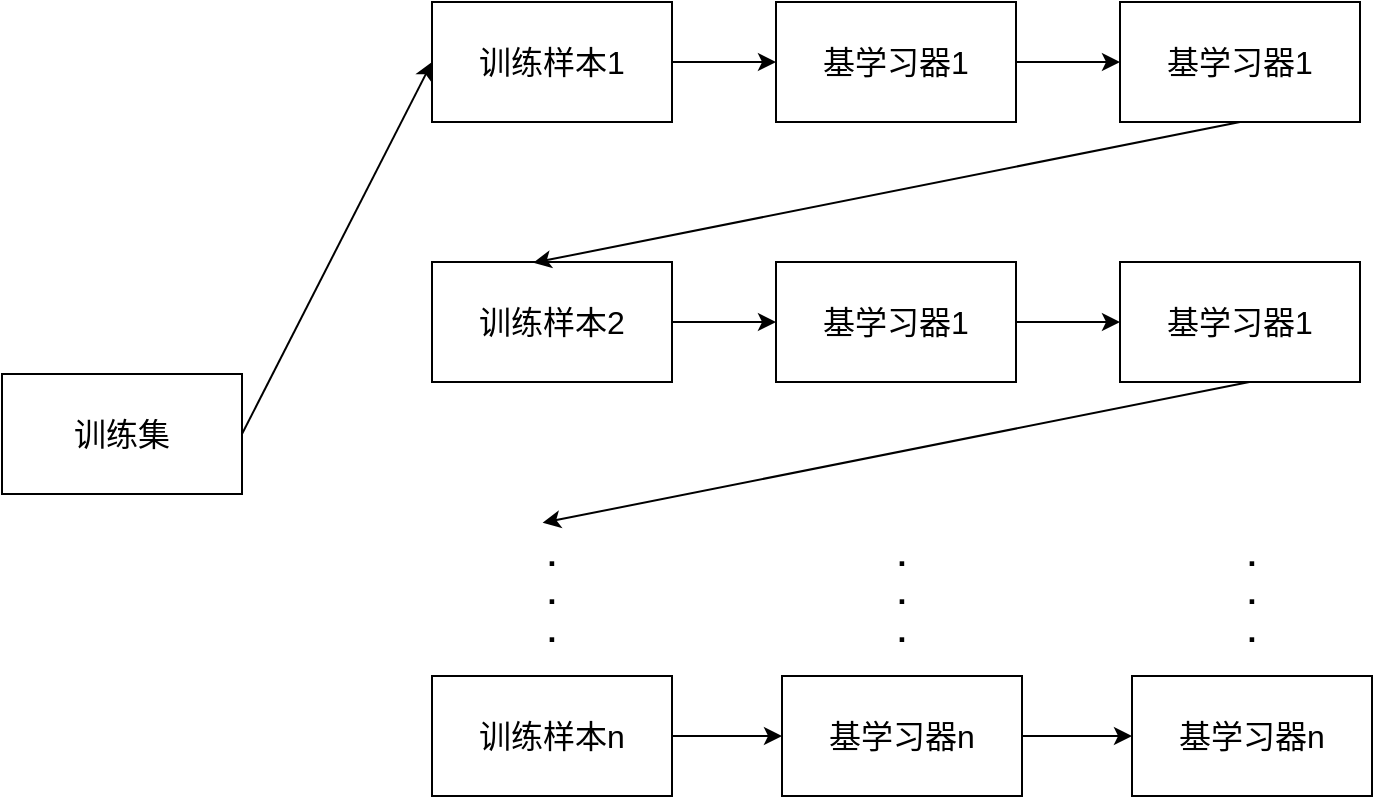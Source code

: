 <mxfile version="17.2.1" type="github">
  <diagram id="1vIonlbrvvaMYxb8ywdW" name="Page-1">
    <mxGraphModel dx="1038" dy="547" grid="0" gridSize="10" guides="1" tooltips="1" connect="1" arrows="1" fold="1" page="1" pageScale="1" pageWidth="827" pageHeight="1169" math="0" shadow="0">
      <root>
        <mxCell id="0" />
        <mxCell id="1" parent="0" />
        <mxCell id="P3XIkEq_9gRFq2ob-cjj-1" value="训练集" style="rounded=0;whiteSpace=wrap;html=1;fontSize=16;" vertex="1" parent="1">
          <mxGeometry x="34" y="241" width="120" height="60" as="geometry" />
        </mxCell>
        <mxCell id="P3XIkEq_9gRFq2ob-cjj-9" value="" style="edgeStyle=orthogonalEdgeStyle;rounded=0;orthogonalLoop=1;jettySize=auto;html=1;fontSize=16;" edge="1" parent="1" source="P3XIkEq_9gRFq2ob-cjj-6" target="P3XIkEq_9gRFq2ob-cjj-7">
          <mxGeometry relative="1" as="geometry" />
        </mxCell>
        <mxCell id="P3XIkEq_9gRFq2ob-cjj-6" value="训练样本1" style="rounded=0;whiteSpace=wrap;html=1;fontSize=16;" vertex="1" parent="1">
          <mxGeometry x="249" y="55" width="120" height="60" as="geometry" />
        </mxCell>
        <mxCell id="P3XIkEq_9gRFq2ob-cjj-12" value="" style="edgeStyle=orthogonalEdgeStyle;rounded=0;orthogonalLoop=1;jettySize=auto;html=1;fontSize=16;" edge="1" parent="1" source="P3XIkEq_9gRFq2ob-cjj-7" target="P3XIkEq_9gRFq2ob-cjj-11">
          <mxGeometry relative="1" as="geometry" />
        </mxCell>
        <mxCell id="P3XIkEq_9gRFq2ob-cjj-7" value="基学习器1" style="rounded=0;whiteSpace=wrap;html=1;fontSize=16;" vertex="1" parent="1">
          <mxGeometry x="421" y="55" width="120" height="60" as="geometry" />
        </mxCell>
        <mxCell id="P3XIkEq_9gRFq2ob-cjj-17" value="" style="edgeStyle=orthogonalEdgeStyle;rounded=0;orthogonalLoop=1;jettySize=auto;html=1;fontSize=16;" edge="1" parent="1" source="P3XIkEq_9gRFq2ob-cjj-10" target="P3XIkEq_9gRFq2ob-cjj-16">
          <mxGeometry relative="1" as="geometry" />
        </mxCell>
        <mxCell id="P3XIkEq_9gRFq2ob-cjj-10" value="训练样本2" style="rounded=0;whiteSpace=wrap;html=1;fontSize=16;" vertex="1" parent="1">
          <mxGeometry x="249" y="185" width="120" height="60" as="geometry" />
        </mxCell>
        <mxCell id="P3XIkEq_9gRFq2ob-cjj-11" value="基学习器1" style="rounded=0;whiteSpace=wrap;html=1;fontSize=16;" vertex="1" parent="1">
          <mxGeometry x="593" y="55" width="120" height="60" as="geometry" />
        </mxCell>
        <mxCell id="P3XIkEq_9gRFq2ob-cjj-19" value="" style="edgeStyle=orthogonalEdgeStyle;rounded=0;orthogonalLoop=1;jettySize=auto;html=1;fontSize=16;" edge="1" parent="1" source="P3XIkEq_9gRFq2ob-cjj-16" target="P3XIkEq_9gRFq2ob-cjj-18">
          <mxGeometry relative="1" as="geometry" />
        </mxCell>
        <mxCell id="P3XIkEq_9gRFq2ob-cjj-16" value="基学习器1" style="rounded=0;whiteSpace=wrap;html=1;fontSize=16;" vertex="1" parent="1">
          <mxGeometry x="421" y="185" width="120" height="60" as="geometry" />
        </mxCell>
        <mxCell id="P3XIkEq_9gRFq2ob-cjj-18" value="基学习器1" style="rounded=0;whiteSpace=wrap;html=1;fontSize=16;" vertex="1" parent="1">
          <mxGeometry x="593" y="185" width="120" height="60" as="geometry" />
        </mxCell>
        <mxCell id="P3XIkEq_9gRFq2ob-cjj-25" value="" style="edgeStyle=orthogonalEdgeStyle;rounded=0;orthogonalLoop=1;jettySize=auto;html=1;fontSize=16;" edge="1" parent="1" source="P3XIkEq_9gRFq2ob-cjj-20" target="P3XIkEq_9gRFq2ob-cjj-24">
          <mxGeometry relative="1" as="geometry" />
        </mxCell>
        <mxCell id="P3XIkEq_9gRFq2ob-cjj-20" value="训练样本n" style="rounded=0;whiteSpace=wrap;html=1;fontSize=16;" vertex="1" parent="1">
          <mxGeometry x="249" y="392" width="120" height="60" as="geometry" />
        </mxCell>
        <mxCell id="P3XIkEq_9gRFq2ob-cjj-22" value="" style="endArrow=classic;html=1;rounded=0;fontSize=16;exitX=0.5;exitY=1;exitDx=0;exitDy=0;entryX=0.422;entryY=0.007;entryDx=0;entryDy=0;entryPerimeter=0;" edge="1" parent="1" source="P3XIkEq_9gRFq2ob-cjj-11" target="P3XIkEq_9gRFq2ob-cjj-10">
          <mxGeometry width="50" height="50" relative="1" as="geometry">
            <mxPoint x="387" y="310" as="sourcePoint" />
            <mxPoint x="437" y="257" as="targetPoint" />
          </mxGeometry>
        </mxCell>
        <mxCell id="P3XIkEq_9gRFq2ob-cjj-23" value="" style="endArrow=classic;html=1;rounded=0;fontSize=16;exitX=1;exitY=0.5;exitDx=0;exitDy=0;entryX=0;entryY=0.5;entryDx=0;entryDy=0;" edge="1" parent="1" source="P3XIkEq_9gRFq2ob-cjj-1" target="P3XIkEq_9gRFq2ob-cjj-6">
          <mxGeometry width="50" height="50" relative="1" as="geometry">
            <mxPoint x="387" y="307" as="sourcePoint" />
            <mxPoint x="437" y="257" as="targetPoint" />
          </mxGeometry>
        </mxCell>
        <mxCell id="P3XIkEq_9gRFq2ob-cjj-30" value="" style="edgeStyle=orthogonalEdgeStyle;rounded=0;orthogonalLoop=1;jettySize=auto;html=1;fontSize=16;" edge="1" parent="1" source="P3XIkEq_9gRFq2ob-cjj-24" target="P3XIkEq_9gRFq2ob-cjj-29">
          <mxGeometry relative="1" as="geometry" />
        </mxCell>
        <mxCell id="P3XIkEq_9gRFq2ob-cjj-24" value="基学习器n" style="rounded=0;whiteSpace=wrap;html=1;fontSize=16;" vertex="1" parent="1">
          <mxGeometry x="424" y="392" width="120" height="60" as="geometry" />
        </mxCell>
        <mxCell id="P3XIkEq_9gRFq2ob-cjj-26" value="" style="endArrow=classic;html=1;rounded=0;fontSize=16;exitX=0.5;exitY=1;exitDx=0;exitDy=0;entryX=0.422;entryY=0.007;entryDx=0;entryDy=0;entryPerimeter=0;" edge="1" parent="1">
          <mxGeometry width="50" height="50" relative="1" as="geometry">
            <mxPoint x="657.68" y="245" as="sourcePoint" />
            <mxPoint x="304.32" y="315.42" as="targetPoint" />
          </mxGeometry>
        </mxCell>
        <mxCell id="P3XIkEq_9gRFq2ob-cjj-27" value=".&lt;br&gt;.&lt;br&gt;." style="text;html=1;strokeColor=none;fillColor=none;align=center;verticalAlign=middle;whiteSpace=wrap;rounded=0;fontSize=16;fontStyle=1" vertex="1" parent="1">
          <mxGeometry x="279" y="335" width="60" height="30" as="geometry" />
        </mxCell>
        <mxCell id="P3XIkEq_9gRFq2ob-cjj-28" value=".&lt;br&gt;.&lt;br&gt;." style="text;html=1;strokeColor=none;fillColor=none;align=center;verticalAlign=middle;whiteSpace=wrap;rounded=0;fontSize=16;fontStyle=1" vertex="1" parent="1">
          <mxGeometry x="454" y="335" width="60" height="30" as="geometry" />
        </mxCell>
        <mxCell id="P3XIkEq_9gRFq2ob-cjj-29" value="基学习器n" style="rounded=0;whiteSpace=wrap;html=1;fontSize=16;" vertex="1" parent="1">
          <mxGeometry x="599" y="392" width="120" height="60" as="geometry" />
        </mxCell>
        <mxCell id="P3XIkEq_9gRFq2ob-cjj-31" value=".&lt;br&gt;.&lt;br&gt;." style="text;html=1;strokeColor=none;fillColor=none;align=center;verticalAlign=middle;whiteSpace=wrap;rounded=0;fontSize=16;fontStyle=1" vertex="1" parent="1">
          <mxGeometry x="629" y="335" width="60" height="30" as="geometry" />
        </mxCell>
      </root>
    </mxGraphModel>
  </diagram>
</mxfile>
